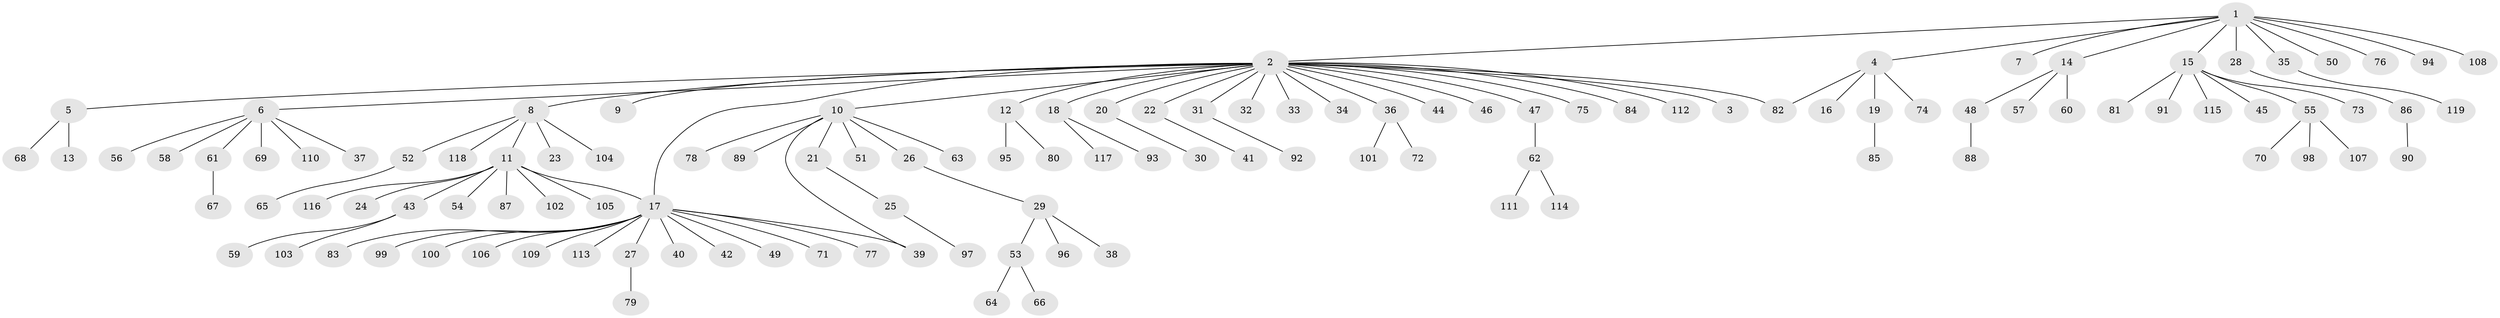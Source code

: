 // coarse degree distribution, {10: 0.016666666666666666, 14: 0.016666666666666666, 2: 0.25, 3: 0.05, 6: 0.016666666666666666, 1: 0.5833333333333334, 5: 0.016666666666666666, 7: 0.016666666666666666, 4: 0.03333333333333333}
// Generated by graph-tools (version 1.1) at 2025/50/03/04/25 22:50:28]
// undirected, 119 vertices, 121 edges
graph export_dot {
  node [color=gray90,style=filled];
  1;
  2;
  3;
  4;
  5;
  6;
  7;
  8;
  9;
  10;
  11;
  12;
  13;
  14;
  15;
  16;
  17;
  18;
  19;
  20;
  21;
  22;
  23;
  24;
  25;
  26;
  27;
  28;
  29;
  30;
  31;
  32;
  33;
  34;
  35;
  36;
  37;
  38;
  39;
  40;
  41;
  42;
  43;
  44;
  45;
  46;
  47;
  48;
  49;
  50;
  51;
  52;
  53;
  54;
  55;
  56;
  57;
  58;
  59;
  60;
  61;
  62;
  63;
  64;
  65;
  66;
  67;
  68;
  69;
  70;
  71;
  72;
  73;
  74;
  75;
  76;
  77;
  78;
  79;
  80;
  81;
  82;
  83;
  84;
  85;
  86;
  87;
  88;
  89;
  90;
  91;
  92;
  93;
  94;
  95;
  96;
  97;
  98;
  99;
  100;
  101;
  102;
  103;
  104;
  105;
  106;
  107;
  108;
  109;
  110;
  111;
  112;
  113;
  114;
  115;
  116;
  117;
  118;
  119;
  1 -- 2;
  1 -- 4;
  1 -- 7;
  1 -- 14;
  1 -- 15;
  1 -- 28;
  1 -- 35;
  1 -- 50;
  1 -- 76;
  1 -- 94;
  1 -- 108;
  2 -- 3;
  2 -- 5;
  2 -- 6;
  2 -- 8;
  2 -- 9;
  2 -- 10;
  2 -- 12;
  2 -- 17;
  2 -- 18;
  2 -- 20;
  2 -- 22;
  2 -- 31;
  2 -- 32;
  2 -- 33;
  2 -- 34;
  2 -- 36;
  2 -- 44;
  2 -- 46;
  2 -- 47;
  2 -- 75;
  2 -- 82;
  2 -- 84;
  2 -- 112;
  4 -- 16;
  4 -- 19;
  4 -- 74;
  4 -- 82;
  5 -- 13;
  5 -- 68;
  6 -- 37;
  6 -- 56;
  6 -- 58;
  6 -- 61;
  6 -- 69;
  6 -- 110;
  8 -- 11;
  8 -- 23;
  8 -- 52;
  8 -- 104;
  8 -- 118;
  10 -- 21;
  10 -- 26;
  10 -- 39;
  10 -- 51;
  10 -- 63;
  10 -- 78;
  10 -- 89;
  11 -- 17;
  11 -- 24;
  11 -- 43;
  11 -- 54;
  11 -- 87;
  11 -- 102;
  11 -- 105;
  11 -- 116;
  12 -- 80;
  12 -- 95;
  14 -- 48;
  14 -- 57;
  14 -- 60;
  15 -- 45;
  15 -- 55;
  15 -- 73;
  15 -- 81;
  15 -- 91;
  15 -- 115;
  17 -- 27;
  17 -- 39;
  17 -- 40;
  17 -- 42;
  17 -- 49;
  17 -- 71;
  17 -- 77;
  17 -- 83;
  17 -- 99;
  17 -- 100;
  17 -- 106;
  17 -- 109;
  17 -- 113;
  18 -- 93;
  18 -- 117;
  19 -- 85;
  20 -- 30;
  21 -- 25;
  22 -- 41;
  25 -- 97;
  26 -- 29;
  27 -- 79;
  28 -- 86;
  29 -- 38;
  29 -- 53;
  29 -- 96;
  31 -- 92;
  35 -- 119;
  36 -- 72;
  36 -- 101;
  43 -- 59;
  43 -- 103;
  47 -- 62;
  48 -- 88;
  52 -- 65;
  53 -- 64;
  53 -- 66;
  55 -- 70;
  55 -- 98;
  55 -- 107;
  61 -- 67;
  62 -- 111;
  62 -- 114;
  86 -- 90;
}
